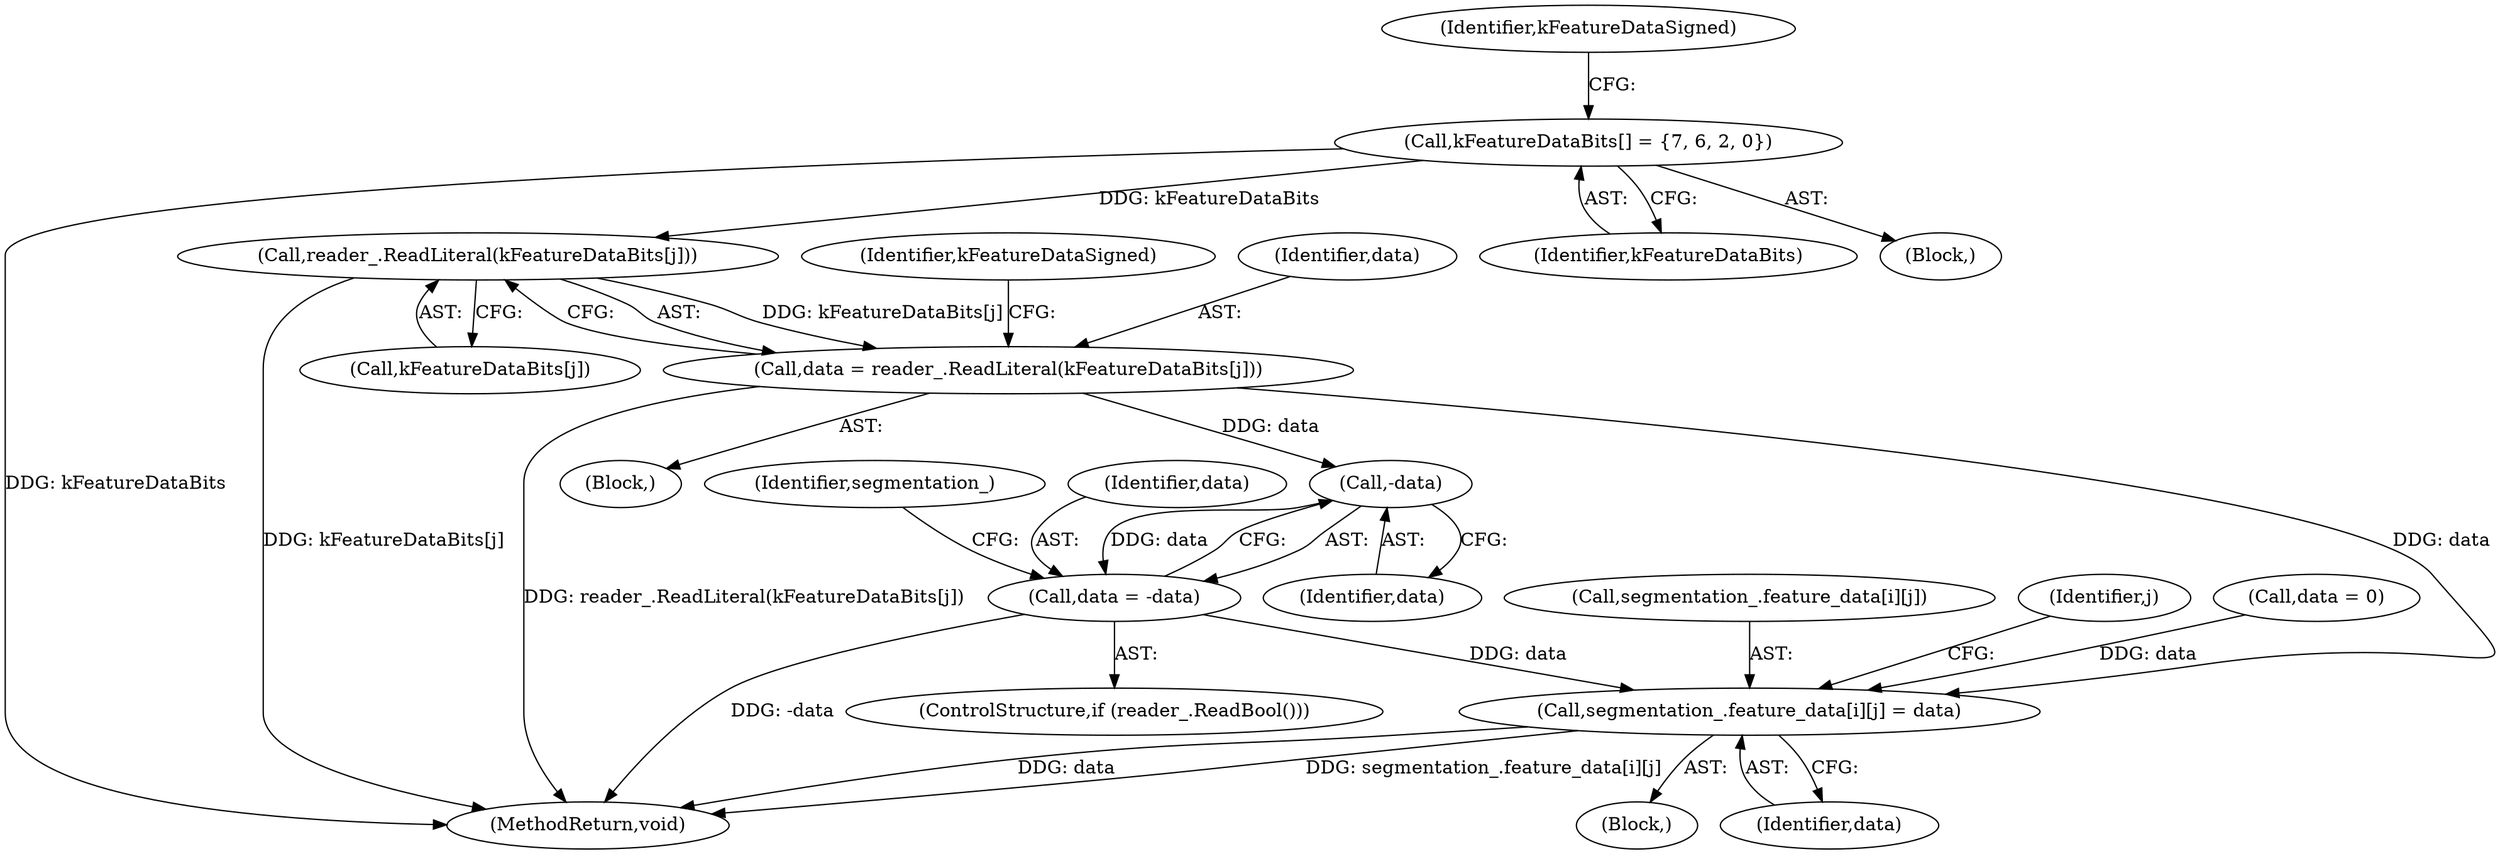 digraph "1_Chrome_27c68f543e5eba779902447445dfb05ec3f5bf75_19@API" {
"1000159" [label="(Call,reader_.ReadLiteral(kFeatureDataBits[j]))"];
"1000108" [label="(Call,kFeatureDataBits[] = {7, 6, 2, 0})"];
"1000157" [label="(Call,data = reader_.ReadLiteral(kFeatureDataBits[j]))"];
"1000171" [label="(Call,-data)"];
"1000169" [label="(Call,data = -data)"];
"1000173" [label="(Call,segmentation_.feature_data[i][j] = data)"];
"1000158" [label="(Identifier,data)"];
"1000169" [label="(Call,data = -data)"];
"1000172" [label="(Identifier,data)"];
"1000174" [label="(Call,segmentation_.feature_data[i][j])"];
"1000108" [label="(Call,kFeatureDataBits[] = {7, 6, 2, 0})"];
"1000182" [label="(MethodReturn,void)"];
"1000177" [label="(Identifier,segmentation_)"];
"1000156" [label="(Block,)"];
"1000181" [label="(Identifier,data)"];
"1000171" [label="(Call,-data)"];
"1000165" [label="(Identifier,kFeatureDataSigned)"];
"1000134" [label="(Block,)"];
"1000133" [label="(Identifier,j)"];
"1000159" [label="(Call,reader_.ReadLiteral(kFeatureDataBits[j]))"];
"1000173" [label="(Call,segmentation_.feature_data[i][j] = data)"];
"1000170" [label="(Identifier,data)"];
"1000136" [label="(Call,data = 0)"];
"1000157" [label="(Call,data = reader_.ReadLiteral(kFeatureDataBits[j]))"];
"1000109" [label="(Identifier,kFeatureDataBits)"];
"1000101" [label="(Block,)"];
"1000160" [label="(Call,kFeatureDataBits[j])"];
"1000112" [label="(Identifier,kFeatureDataSigned)"];
"1000167" [label="(ControlStructure,if (reader_.ReadBool()))"];
"1000159" -> "1000157"  [label="AST: "];
"1000159" -> "1000160"  [label="CFG: "];
"1000160" -> "1000159"  [label="AST: "];
"1000157" -> "1000159"  [label="CFG: "];
"1000159" -> "1000182"  [label="DDG: kFeatureDataBits[j]"];
"1000159" -> "1000157"  [label="DDG: kFeatureDataBits[j]"];
"1000108" -> "1000159"  [label="DDG: kFeatureDataBits"];
"1000108" -> "1000101"  [label="AST: "];
"1000108" -> "1000109"  [label="CFG: "];
"1000109" -> "1000108"  [label="AST: "];
"1000112" -> "1000108"  [label="CFG: "];
"1000108" -> "1000182"  [label="DDG: kFeatureDataBits"];
"1000157" -> "1000156"  [label="AST: "];
"1000158" -> "1000157"  [label="AST: "];
"1000165" -> "1000157"  [label="CFG: "];
"1000157" -> "1000182"  [label="DDG: reader_.ReadLiteral(kFeatureDataBits[j])"];
"1000157" -> "1000171"  [label="DDG: data"];
"1000157" -> "1000173"  [label="DDG: data"];
"1000171" -> "1000169"  [label="AST: "];
"1000171" -> "1000172"  [label="CFG: "];
"1000172" -> "1000171"  [label="AST: "];
"1000169" -> "1000171"  [label="CFG: "];
"1000171" -> "1000169"  [label="DDG: data"];
"1000169" -> "1000167"  [label="AST: "];
"1000170" -> "1000169"  [label="AST: "];
"1000177" -> "1000169"  [label="CFG: "];
"1000169" -> "1000182"  [label="DDG: -data"];
"1000169" -> "1000173"  [label="DDG: data"];
"1000173" -> "1000134"  [label="AST: "];
"1000173" -> "1000181"  [label="CFG: "];
"1000174" -> "1000173"  [label="AST: "];
"1000181" -> "1000173"  [label="AST: "];
"1000133" -> "1000173"  [label="CFG: "];
"1000173" -> "1000182"  [label="DDG: data"];
"1000173" -> "1000182"  [label="DDG: segmentation_.feature_data[i][j]"];
"1000136" -> "1000173"  [label="DDG: data"];
}
